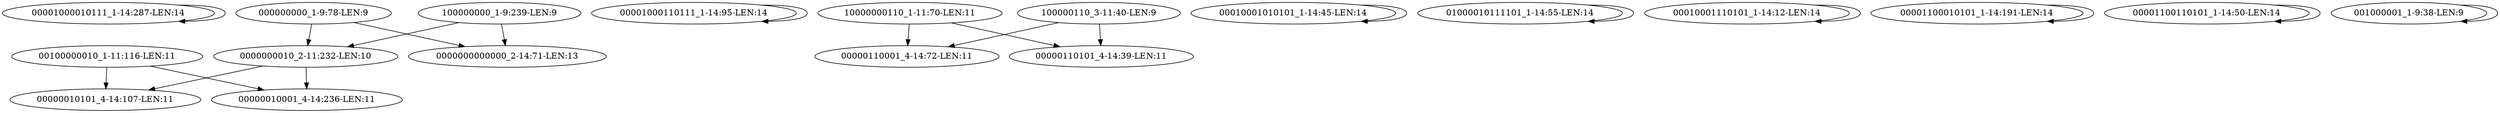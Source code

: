 digraph G {
    "00001000010111_1-14:287-LEN:14" -> "00001000010111_1-14:287-LEN:14";
    "0000000010_2-11:232-LEN:10" -> "00000010101_4-14:107-LEN:11";
    "0000000010_2-11:232-LEN:10" -> "00000010001_4-14:236-LEN:11";
    "000000000_1-9:78-LEN:9" -> "0000000010_2-11:232-LEN:10";
    "000000000_1-9:78-LEN:9" -> "0000000000000_2-14:71-LEN:13";
    "00001000110111_1-14:95-LEN:14" -> "00001000110111_1-14:95-LEN:14";
    "10000000110_1-11:70-LEN:11" -> "00000110001_4-14:72-LEN:11";
    "10000000110_1-11:70-LEN:11" -> "00000110101_4-14:39-LEN:11";
    "00010001010101_1-14:45-LEN:14" -> "00010001010101_1-14:45-LEN:14";
    "01000010111101_1-14:55-LEN:14" -> "01000010111101_1-14:55-LEN:14";
    "00100000010_1-11:116-LEN:11" -> "00000010101_4-14:107-LEN:11";
    "00100000010_1-11:116-LEN:11" -> "00000010001_4-14:236-LEN:11";
    "00010001110101_1-14:12-LEN:14" -> "00010001110101_1-14:12-LEN:14";
    "100000000_1-9:239-LEN:9" -> "0000000010_2-11:232-LEN:10";
    "100000000_1-9:239-LEN:9" -> "0000000000000_2-14:71-LEN:13";
    "00001100010101_1-14:191-LEN:14" -> "00001100010101_1-14:191-LEN:14";
    "00001100110101_1-14:50-LEN:14" -> "00001100110101_1-14:50-LEN:14";
    "100000110_3-11:40-LEN:9" -> "00000110001_4-14:72-LEN:11";
    "100000110_3-11:40-LEN:9" -> "00000110101_4-14:39-LEN:11";
    "001000001_1-9:38-LEN:9" -> "001000001_1-9:38-LEN:9";
}
